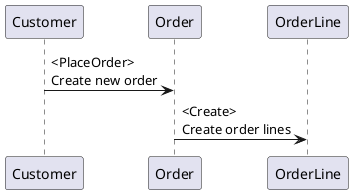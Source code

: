 @startuml
Customer -> Order : <PlaceOrder>\nCreate new order
Order -> OrderLine : <Create>\nCreate order lines


@enduml
